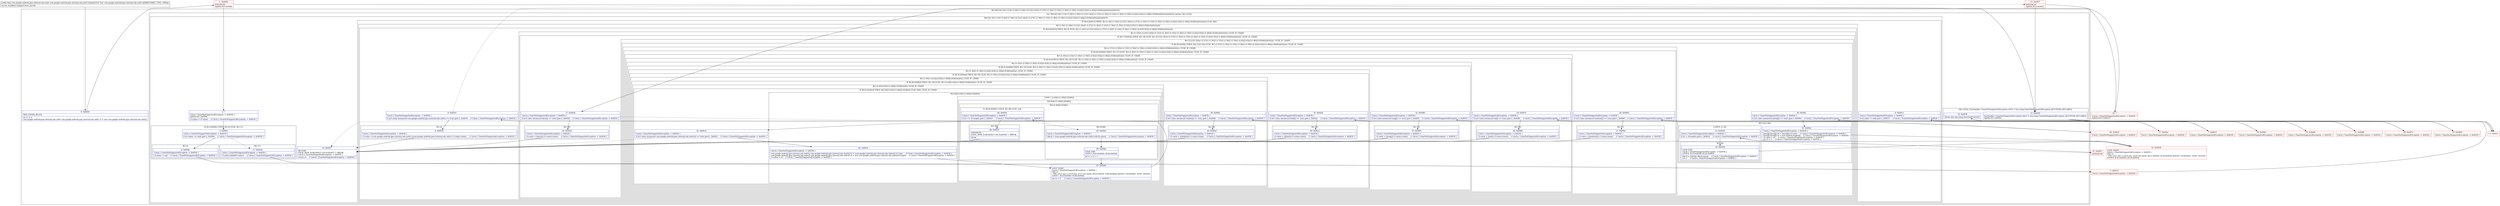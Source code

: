 digraph "CFG forcom.google.android.gms.internal.ads.zzdrt.zzbam()Lcom\/google\/android\/gms\/internal\/ads\/zzdrt;" {
subgraph cluster_Region_1088379637 {
label = "R(2:0|(4:2|(1:4)(1:11)|(1:(1:9)(1:(1:18)(1:(2:21|(1:24))(1:(1:27)(1:(1:30)(1:(1:33)(1:(1:36)(1:(1:39)(1:(2:42|(2:43|(2:(1:48)|(2:45|46))))(0))))))))))(0)|10))";
node [shape=record,color=blue];
Node_0 [shape=record,label="{0\:\ 0x0000|MTH_ENTER_BLOCK\l|int r1 = 0\lcom.google.android.gms.internal.ads.zzdrt com.google.android.gms.internal.ads.zzdrt r3 = new com.google.android.gms.internal.ads.zzdrt()\l}"];
subgraph cluster_TryCatchRegion_1709857562 {
label = "Try: R(4:2|(1:4)(1:11)|(1:(1:9)(1:(1:18)(1:(2:21|(1:24))(1:(1:27)(1:(1:30)(1:(1:33)(1:(1:36)(1:(1:39)(1:(2:42|(2:43|(2:(1:48)|(2:45|46))))(0))))))))))(0)|10) catches: R(2:12|14)";
node [shape=record,color=blue];
subgraph cluster_Region_1621325450 {
label = "R(4:2|(1:4)(1:11)|(1:(1:9)(1:(1:18)(1:(2:21|(1:24))(1:(1:27)(1:(1:30)(1:(1:33)(1:(1:36)(1:(1:39)(1:(2:42|(2:43|(2:(1:48)|(2:45|46))))(0))))))))))(0)|10)";
node [shape=record,color=blue];
Node_2 [shape=record,label="{2\:\ ?|Catch:\{ CloneNotSupportedException \-\> 0x0030 \}\lSplitter:B:1:0x0006\l|r3.zzhnu = r5.zzhnu     \/\/ Catch:\{ CloneNotSupportedException \-\> 0x0030 \}\l}"];
subgraph cluster_IfRegion_148975032 {
label = "IF [B:3:0x000c] THEN: R(1:4) ELSE: R(1:11)";
node [shape=record,color=blue];
Node_3 [shape=record,label="{3\:\ 0x000c|Catch:\{ CloneNotSupportedException \-\> 0x0030 \}\l|if (r5.zzhnv == null) goto L_0x000e     \/\/ Catch:\{ CloneNotSupportedException \-\> 0x0030 \}\l}"];
subgraph cluster_Region_1511096473 {
label = "R(1:4)";
node [shape=record,color=blue];
Node_4 [shape=record,label="{4\:\ 0x000e|Catch:\{ CloneNotSupportedException \-\> 0x0030 \}\l|r3.zzhnv = null     \/\/ Catch:\{ CloneNotSupportedException \-\> 0x0030 \}\l}"];
}
subgraph cluster_Region_1356707461 {
label = "R(1:11)";
node [shape=record,color=blue];
Node_11 [shape=record,label="{11\:\ 0x0028|Catch:\{ CloneNotSupportedException \-\> 0x0030 \}\l|r3.zzhnv.addAll(r5.zzhnv)     \/\/ Catch:\{ CloneNotSupportedException \-\> 0x0030 \}\l}"];
}
}
subgraph cluster_IfRegion_1179450819 {
label = "IF [B:6:0x0013] THEN: R(1:(1:9)(1:(1:18)(1:(2:21|(1:24))(1:(1:27)(1:(1:30)(1:(1:33)(1:(1:36)(1:(1:39)(1:(2:42|(2:43|(2:(1:48)|(2:45|46))))(0)))))))))) ELSE: R(0)";
node [shape=record,color=blue];
Node_6 [shape=record,label="{6\:\ 0x0013|Catch:\{ CloneNotSupportedException \-\> 0x0030 \}\l|if (r5.value != null) goto L_0x0015     \/\/ Catch:\{ CloneNotSupportedException \-\> 0x0030 \}\l}"];
subgraph cluster_Region_486907581 {
label = "R(1:(1:9)(1:(1:18)(1:(2:21|(1:24))(1:(1:27)(1:(1:30)(1:(1:33)(1:(1:36)(1:(1:39)(1:(2:42|(2:43|(2:(1:48)|(2:45|46))))(0))))))))))";
node [shape=record,color=blue];
subgraph cluster_IfRegion_713041036 {
label = "IF [B:8:0x0019] THEN: R(1:9) ELSE: R(1:(1:18)(1:(2:21|(1:24))(1:(1:27)(1:(1:30)(1:(1:33)(1:(1:36)(1:(1:39)(1:(2:42|(2:43|(2:(1:48)|(2:45|46))))(0)))))))))";
node [shape=record,color=blue];
Node_8 [shape=record,label="{8\:\ 0x0019|Catch:\{ CloneNotSupportedException \-\> 0x0030 \}\l|if ((r5.value instanceof com.google.android.gms.internal.ads.zzdrv) == true) goto L_0x001b     \/\/ Catch:\{ CloneNotSupportedException \-\> 0x0030 \}\l}"];
subgraph cluster_Region_1629544423 {
label = "R(1:9)";
node [shape=record,color=blue];
Node_9 [shape=record,label="{9\:\ 0x001b|Catch:\{ CloneNotSupportedException \-\> 0x0030 \}\l|r3.value = (com.google.android.gms.internal.ads.zzdrv) ((com.google.android.gms.internal.ads.zzdrv) r5.value).clone()     \/\/ Catch:\{ CloneNotSupportedException \-\> 0x0030 \}\l}"];
}
subgraph cluster_Region_730681481 {
label = "R(1:(1:18)(1:(2:21|(1:24))(1:(1:27)(1:(1:30)(1:(1:33)(1:(1:36)(1:(1:39)(1:(2:42|(2:43|(2:(1:48)|(2:45|46))))(0))))))))) | ELSE_IF_CHAIN\l";
node [shape=record,color=blue];
subgraph cluster_IfRegion_168694494 {
label = "IF [B:17:0x003b] THEN: R(1:18) ELSE: R(1:(2:21|(1:24))(1:(1:27)(1:(1:30)(1:(1:33)(1:(1:36)(1:(1:39)(1:(2:42|(2:43|(2:(1:48)|(2:45|46))))(0)))))))) | ELSE_IF_CHAIN\l";
node [shape=record,color=blue];
Node_17 [shape=record,label="{17\:\ 0x003b|Catch:\{ CloneNotSupportedException \-\> 0x0030 \}\l|if ((r5.value instanceof byte[]) == true) goto L_0x003d     \/\/ Catch:\{ CloneNotSupportedException \-\> 0x0030 \}\l}"];
subgraph cluster_Region_441250415 {
label = "R(1:18)";
node [shape=record,color=blue];
Node_18 [shape=record,label="{18\:\ 0x003d|Catch:\{ CloneNotSupportedException \-\> 0x0030 \}\l|r3.value = ((byte[]) r5.value).clone()     \/\/ Catch:\{ CloneNotSupportedException \-\> 0x0030 \}\l}"];
}
subgraph cluster_Region_1003459924 {
label = "R(1:(2:21|(1:24))(1:(1:27)(1:(1:30)(1:(1:33)(1:(1:36)(1:(1:39)(1:(2:42|(2:43|(2:(1:48)|(2:45|46))))(0)))))))) | ELSE_IF_CHAIN\l";
node [shape=record,color=blue];
subgraph cluster_IfRegion_281047781 {
label = "IF [B:20:0x004c] THEN: R(2:21|(1:24)) ELSE: R(1:(1:27)(1:(1:30)(1:(1:33)(1:(1:36)(1:(1:39)(1:(2:42|(2:43|(2:(1:48)|(2:45|46))))(0))))))) | ELSE_IF_CHAIN\l";
node [shape=record,color=blue];
Node_20 [shape=record,label="{20\:\ 0x004c|Catch:\{ CloneNotSupportedException \-\> 0x0030 \}\l|if ((r5.value instanceof byte[][]) == true) goto L_0x004e     \/\/ Catch:\{ CloneNotSupportedException \-\> 0x0030 \}\l}"];
subgraph cluster_Region_1276099831 {
label = "R(2:21|(1:24))";
node [shape=record,color=blue];
Node_21 [shape=record,label="{21\:\ 0x004e|Catch:\{ CloneNotSupportedException \-\> 0x0030 \}\l|byte[][] byte[][] r0 = (byte[][]) r5.value     \/\/ Catch:\{ CloneNotSupportedException \-\> 0x0030 \}\lbyte[][] byte[][] r4 = new byte[r0.length][]     \/\/ Catch:\{ CloneNotSupportedException \-\> 0x0030 \}\lr3.value = r4     \/\/ Catch:\{ CloneNotSupportedException \-\> 0x0030 \}\lint r2 = 0     \/\/ Catch:\{ CloneNotSupportedException \-\> 0x0030 \}\l}"];
subgraph cluster_LoopRegion_43794488 {
label = "LOOP:0: (1:24)";
node [shape=record,color=blue];
Node_23 [shape=record,label="{23\:\ 0x0059|Catch:\{ CloneNotSupportedException \-\> 0x0030 \}\l|if (r2 \< r0.length) goto L_0x005b     \/\/ Catch:\{ CloneNotSupportedException \-\> 0x0030 \}\l}"];
subgraph cluster_Region_714133408 {
label = "R(1:24)";
node [shape=record,color=blue];
Node_24 [shape=record,label="{24\:\ 0x005b|LOOP_END\lCatch:\{ CloneNotSupportedException \-\> 0x0030 \}\lLOOP:0: B:22:0x0058\-\>B:24:0x005b\l|r4[r2] = (byte[]) r0[r2].clone()     \/\/ Catch:\{ CloneNotSupportedException \-\> 0x0030 \}\lr2++     \/\/ Catch:\{ CloneNotSupportedException \-\> 0x0030 \}\l}"];
}
}
}
subgraph cluster_Region_1367896428 {
label = "R(1:(1:27)(1:(1:30)(1:(1:33)(1:(1:36)(1:(1:39)(1:(2:42|(2:43|(2:(1:48)|(2:45|46))))(0))))))) | ELSE_IF_CHAIN\l";
node [shape=record,color=blue];
subgraph cluster_IfRegion_728371553 {
label = "IF [B:26:0x006d] THEN: R(1:27) ELSE: R(1:(1:30)(1:(1:33)(1:(1:36)(1:(1:39)(1:(2:42|(2:43|(2:(1:48)|(2:45|46))))(0)))))) | ELSE_IF_CHAIN\l";
node [shape=record,color=blue];
Node_26 [shape=record,label="{26\:\ 0x006d|Catch:\{ CloneNotSupportedException \-\> 0x0030 \}\l|if ((r5.value instanceof boolean[]) == true) goto L_0x006f     \/\/ Catch:\{ CloneNotSupportedException \-\> 0x0030 \}\l}"];
subgraph cluster_Region_1901810285 {
label = "R(1:27)";
node [shape=record,color=blue];
Node_27 [shape=record,label="{27\:\ 0x006f|Catch:\{ CloneNotSupportedException \-\> 0x0030 \}\l|r3.value = ((boolean[]) r5.value).clone()     \/\/ Catch:\{ CloneNotSupportedException \-\> 0x0030 \}\l}"];
}
subgraph cluster_Region_1816679533 {
label = "R(1:(1:30)(1:(1:33)(1:(1:36)(1:(1:39)(1:(2:42|(2:43|(2:(1:48)|(2:45|46))))(0)))))) | ELSE_IF_CHAIN\l";
node [shape=record,color=blue];
subgraph cluster_IfRegion_2139898971 {
label = "IF [B:29:0x007e] THEN: R(1:30) ELSE: R(1:(1:33)(1:(1:36)(1:(1:39)(1:(2:42|(2:43|(2:(1:48)|(2:45|46))))(0))))) | ELSE_IF_CHAIN\l";
node [shape=record,color=blue];
Node_29 [shape=record,label="{29\:\ 0x007e|Catch:\{ CloneNotSupportedException \-\> 0x0030 \}\l|if ((r5.value instanceof int[]) == true) goto L_0x0080     \/\/ Catch:\{ CloneNotSupportedException \-\> 0x0030 \}\l}"];
subgraph cluster_Region_375616582 {
label = "R(1:30)";
node [shape=record,color=blue];
Node_30 [shape=record,label="{30\:\ 0x0080|Catch:\{ CloneNotSupportedException \-\> 0x0030 \}\l|r3.value = ((int[]) r5.value).clone()     \/\/ Catch:\{ CloneNotSupportedException \-\> 0x0030 \}\l}"];
}
subgraph cluster_Region_1830640087 {
label = "R(1:(1:33)(1:(1:36)(1:(1:39)(1:(2:42|(2:43|(2:(1:48)|(2:45|46))))(0))))) | ELSE_IF_CHAIN\l";
node [shape=record,color=blue];
subgraph cluster_IfRegion_369605644 {
label = "IF [B:32:0x008f] THEN: R(1:33) ELSE: R(1:(1:36)(1:(1:39)(1:(2:42|(2:43|(2:(1:48)|(2:45|46))))(0)))) | ELSE_IF_CHAIN\l";
node [shape=record,color=blue];
Node_32 [shape=record,label="{32\:\ 0x008f|Catch:\{ CloneNotSupportedException \-\> 0x0030 \}\l|if ((r5.value instanceof long[]) == true) goto L_0x0091     \/\/ Catch:\{ CloneNotSupportedException \-\> 0x0030 \}\l}"];
subgraph cluster_Region_1799431023 {
label = "R(1:33)";
node [shape=record,color=blue];
Node_33 [shape=record,label="{33\:\ 0x0091|Catch:\{ CloneNotSupportedException \-\> 0x0030 \}\l|r3.value = ((long[]) r5.value).clone()     \/\/ Catch:\{ CloneNotSupportedException \-\> 0x0030 \}\l}"];
}
subgraph cluster_Region_943876509 {
label = "R(1:(1:36)(1:(1:39)(1:(2:42|(2:43|(2:(1:48)|(2:45|46))))(0)))) | ELSE_IF_CHAIN\l";
node [shape=record,color=blue];
subgraph cluster_IfRegion_636570706 {
label = "IF [B:35:0x00a0] THEN: R(1:36) ELSE: R(1:(1:39)(1:(2:42|(2:43|(2:(1:48)|(2:45|46))))(0))) | ELSE_IF_CHAIN\l";
node [shape=record,color=blue];
Node_35 [shape=record,label="{35\:\ 0x00a0|Catch:\{ CloneNotSupportedException \-\> 0x0030 \}\l|if ((r5.value instanceof float[]) == true) goto L_0x00a2     \/\/ Catch:\{ CloneNotSupportedException \-\> 0x0030 \}\l}"];
subgraph cluster_Region_1511576308 {
label = "R(1:36)";
node [shape=record,color=blue];
Node_36 [shape=record,label="{36\:\ 0x00a2|Catch:\{ CloneNotSupportedException \-\> 0x0030 \}\l|r3.value = ((float[]) r5.value).clone()     \/\/ Catch:\{ CloneNotSupportedException \-\> 0x0030 \}\l}"];
}
subgraph cluster_Region_572877530 {
label = "R(1:(1:39)(1:(2:42|(2:43|(2:(1:48)|(2:45|46))))(0))) | ELSE_IF_CHAIN\l";
node [shape=record,color=blue];
subgraph cluster_IfRegion_166282574 {
label = "IF [B:38:0x00b2] THEN: R(1:39) ELSE: R(1:(2:42|(2:43|(2:(1:48)|(2:45|46))))(0)) | ELSE_IF_CHAIN\l";
node [shape=record,color=blue];
Node_38 [shape=record,label="{38\:\ 0x00b2|Catch:\{ CloneNotSupportedException \-\> 0x0030 \}\l|if ((r5.value instanceof double[]) == true) goto L_0x00b4     \/\/ Catch:\{ CloneNotSupportedException \-\> 0x0030 \}\l}"];
subgraph cluster_Region_1912286176 {
label = "R(1:39)";
node [shape=record,color=blue];
Node_39 [shape=record,label="{39\:\ 0x00b4|Catch:\{ CloneNotSupportedException \-\> 0x0030 \}\l|r3.value = ((double[]) r5.value).clone()     \/\/ Catch:\{ CloneNotSupportedException \-\> 0x0030 \}\l}"];
}
subgraph cluster_Region_575462255 {
label = "R(1:(2:42|(2:43|(2:(1:48)|(2:45|46))))(0)) | ELSE_IF_CHAIN\l";
node [shape=record,color=blue];
subgraph cluster_IfRegion_233869480 {
label = "IF [B:41:0x00c4] THEN: R(2:42|(2:43|(2:(1:48)|(2:45|46)))) ELSE: R(0) | ELSE_IF_CHAIN\l";
node [shape=record,color=blue];
Node_41 [shape=record,label="{41\:\ 0x00c4|Catch:\{ CloneNotSupportedException \-\> 0x0030 \}\l|if ((r5.value instanceof com.google.android.gms.internal.ads.zzdrv[]) == true) goto L_0x00c6     \/\/ Catch:\{ CloneNotSupportedException \-\> 0x0030 \}\l}"];
subgraph cluster_Region_2084020445 {
label = "R(2:42|(2:43|(2:(1:48)|(2:45|46))))";
node [shape=record,color=blue];
Node_42 [shape=record,label="{42\:\ 0x00c6|Catch:\{ CloneNotSupportedException \-\> 0x0030 \}\l|com.google.android.gms.internal.ads.zzdrv[] com.google.android.gms.internal.ads.zzdrv[] r0 = (com.google.android.gms.internal.ads.zzdrv[]) r5.value     \/\/ Catch:\{ CloneNotSupportedException \-\> 0x0030 \}\lcom.google.android.gms.internal.ads.zzdrv[] com.google.android.gms.internal.ads.zzdrv[] r4 = new com.google.android.gms.internal.ads.zzdrv[r0.length]     \/\/ Catch:\{ CloneNotSupportedException \-\> 0x0030 \}\lr3.value = r4     \/\/ Catch:\{ CloneNotSupportedException \-\> 0x0030 \}\l}"];
subgraph cluster_LoopRegion_67786870 {
label = "LOOP:1: (2:43|(2:(1:48)|(2:45|46)))";
node [shape=record,color=blue];
subgraph cluster_Region_632459206 {
label = "R(2:43|(2:(1:48)|(2:45|46)))";
node [shape=record,color=blue];
Node_43 [shape=record,label="{43\:\ 0x00d0|LOOP_START\lCatch:\{ CloneNotSupportedException \-\> 0x0030 \}\lPHI: r1 \l  PHI: (r1v2 int) = (r1v0 int), (r1v7 int) binds: [B:42:0x00c6, B:46:0x00dd] A[DONT_GENERATE, DONT_INLINE]\lLOOP:1: B:43:0x00d0\-\>B:46:0x00dd\l|int r2 = r1     \/\/ Catch:\{ CloneNotSupportedException \-\> 0x0030 \}\l}"];
subgraph cluster_Region_1191886476 {
label = "R(2:(1:48)|(2:45|46))";
node [shape=record,color=blue];
subgraph cluster_IfRegion_512732783 {
label = "IF [B:44:0x00d1] THEN: R(1:48) ELSE: null";
node [shape=record,color=blue];
Node_44 [shape=record,label="{44\:\ 0x00d1|Catch:\{ CloneNotSupportedException \-\> 0x0030 \}\l|if (r2 \>= r0.length) goto L_0x0027     \/\/ Catch:\{ CloneNotSupportedException \-\> 0x0030 \}\l}"];
subgraph cluster_Region_64586401 {
label = "R(1:48)";
node [shape=record,color=blue];
Node_48 [shape=record,label="{48\:\ 0x0027|SYNTHETIC\lEDGE_INSN: B:48:0x0027\-\>B:10:0x0027 ?: BREAK  \l|break\l}"];
}
}
subgraph cluster_Region_1356546997 {
label = "R(2:45|46)";
node [shape=record,color=blue];
Node_45 [shape=record,label="{45\:\ 0x00d3|Catch:\{ CloneNotSupportedException \-\> 0x0030 \}\l|r4[r2] = (com.google.android.gms.internal.ads.zzdrv) r0[r2].clone()     \/\/ Catch:\{ CloneNotSupportedException \-\> 0x0030 \}\l}"];
Node_46 [shape=record,label="{46\:\ 0x00dd|LOOP_END\lLOOP:1: B:43:0x00d0\-\>B:46:0x00dd\l|int r1 = r2 + 1\l}"];
}
}
}
}
}
subgraph cluster_Region_170207138 {
label = "R(0)";
node [shape=record,color=blue];
}
}
}
}
}
}
}
}
}
}
}
}
}
}
}
}
}
}
}
subgraph cluster_Region_1547310968 {
label = "R(0)";
node [shape=record,color=blue];
}
}
Node_10 [shape=record,label="{10\:\ 0x0027|RETURN\lEDGE_INSN: B:48:0x0027\-\>B:10:0x0027 ?: BREAK  \lCatch:\{ CloneNotSupportedException \-\> 0x0030 \}\l|return r3     \/\/ Catch:\{ CloneNotSupportedException \-\> 0x0030 \}\l}"];
}
subgraph cluster_Region_1322663085 {
label = "R(2:12|14) | ExcHandler: CloneNotSupportedException (r0v0 'e' java.lang.CloneNotSupportedException A[CUSTOM_DECLARE])\l";
node [shape=record,color=blue];
Node_12 [shape=record,label="{12\:\ 0x0030|ExcHandler: CloneNotSupportedException (r0v0 'e' java.lang.CloneNotSupportedException A[CUSTOM_DECLARE])\lSplitter:B:1:0x0006\l}"];
Node_14 [shape=record,label="{14\:\ 0x0036|throw new java.lang.AssertionError(r0)\l}"];
}
}
}
subgraph cluster_Region_1322663085 {
label = "R(2:12|14) | ExcHandler: CloneNotSupportedException (r0v0 'e' java.lang.CloneNotSupportedException A[CUSTOM_DECLARE])\l";
node [shape=record,color=blue];
Node_12 [shape=record,label="{12\:\ 0x0030|ExcHandler: CloneNotSupportedException (r0v0 'e' java.lang.CloneNotSupportedException A[CUSTOM_DECLARE])\lSplitter:B:1:0x0006\l}"];
Node_14 [shape=record,label="{14\:\ 0x0036|throw new java.lang.AssertionError(r0)\l}"];
}
Node_1 [shape=record,color=red,label="{1\:\ 0x0006|SYNTHETIC\lSplitter:B:1:0x0006\l}"];
Node_5 [shape=record,color=red,label="{5\:\ 0x0011|Catch:\{ CloneNotSupportedException \-\> 0x0030 \}\l}"];
Node_7 [shape=record,color=red,label="{7\:\ 0x0015|Catch:\{ CloneNotSupportedException \-\> 0x0030 \}\l}"];
Node_13 [shape=record,color=red,label="{13\:\ 0x0031}"];
Node_15 [shape=record,color=red,label="{15\:\ 0x0037|SYNTHETIC\lSplitter:B:15:0x0037\l}"];
Node_16 [shape=record,color=red,label="{16\:\ ?|Catch:\{ CloneNotSupportedException \-\> 0x0030 \}\lSplitter:B:15:0x0037\l}"];
Node_19 [shape=record,color=red,label="{19\:\ 0x0048|Catch:\{ CloneNotSupportedException \-\> 0x0030 \}\l}"];
Node_22 [shape=record,color=red,label="{22\:\ 0x0058|LOOP_START\lCatch:\{ CloneNotSupportedException \-\> 0x0030 \}\lPHI: r2 \l  PHI: (r2v5 int) = (r2v4 int), (r2v6 int) binds: [B:21:0x004e, B:24:0x005b] A[DONT_GENERATE, DONT_INLINE]\lLOOP:0: B:22:0x0058\-\>B:24:0x005b\l}"];
Node_25 [shape=record,color=red,label="{25\:\ 0x0069|Catch:\{ CloneNotSupportedException \-\> 0x0030 \}\l}"];
Node_28 [shape=record,color=red,label="{28\:\ 0x007a|Catch:\{ CloneNotSupportedException \-\> 0x0030 \}\l}"];
Node_31 [shape=record,color=red,label="{31\:\ 0x008b|Catch:\{ CloneNotSupportedException \-\> 0x0030 \}\l}"];
Node_34 [shape=record,color=red,label="{34\:\ 0x009c|Catch:\{ CloneNotSupportedException \-\> 0x0030 \}\l}"];
Node_37 [shape=record,color=red,label="{37\:\ 0x00ae|Catch:\{ CloneNotSupportedException \-\> 0x0030 \}\l}"];
Node_40 [shape=record,color=red,label="{40\:\ 0x00c0|Catch:\{ CloneNotSupportedException \-\> 0x0030 \}\l}"];
Node_47 [shape=record,color=red,label="{47\:\ 0x0027|SYNTHETIC\l}"];
MethodNode[shape=record,label="{public final com.google.android.gms.internal.ads.zzdrt com.google.android.gms.internal.ads.zzdrt.zzbam((r5v0 'this' com.google.android.gms.internal.ads.zzdrt A[IMMUTABLE_TYPE, THIS]))  | access modifiers changed from: private\l}"];
MethodNode -> Node_0;
Node_0 -> Node_1;
Node_2 -> Node_3;
Node_3 -> Node_4;
Node_3 -> Node_11[style=dashed];
Node_4 -> Node_5;
Node_11 -> Node_5;
Node_6 -> Node_7;
Node_6 -> Node_10[style=dashed];
Node_8 -> Node_9;
Node_8 -> Node_15[style=dashed];
Node_9 -> Node_10;
Node_17 -> Node_18;
Node_17 -> Node_19[style=dashed];
Node_18 -> Node_10;
Node_20 -> Node_21;
Node_20 -> Node_25[style=dashed];
Node_21 -> Node_22;
Node_23 -> Node_24;
Node_23 -> Node_47[style=dashed];
Node_24 -> Node_22;
Node_26 -> Node_27;
Node_26 -> Node_28[style=dashed];
Node_27 -> Node_10;
Node_29 -> Node_30;
Node_29 -> Node_31[style=dashed];
Node_30 -> Node_10;
Node_32 -> Node_33;
Node_32 -> Node_34[style=dashed];
Node_33 -> Node_10;
Node_35 -> Node_36;
Node_35 -> Node_37[style=dashed];
Node_36 -> Node_10;
Node_38 -> Node_39;
Node_38 -> Node_40[style=dashed];
Node_39 -> Node_10;
Node_41 -> Node_10[style=dashed];
Node_41 -> Node_42;
Node_42 -> Node_43;
Node_43 -> Node_44;
Node_44 -> Node_45[style=dashed];
Node_44 -> Node_48;
Node_48 -> Node_10;
Node_45 -> Node_46;
Node_46 -> Node_43;
Node_12 -> Node_13;
Node_12 -> Node_13;
Node_1 -> Node_2;
Node_1 -> Node_12;
Node_5 -> Node_6;
Node_7 -> Node_8;
Node_13 -> Node_14;
Node_15 -> Node_16;
Node_15 -> Node_12;
Node_16 -> Node_17;
Node_19 -> Node_20;
Node_22 -> Node_23;
Node_25 -> Node_26;
Node_28 -> Node_29;
Node_31 -> Node_32;
Node_34 -> Node_35;
Node_37 -> Node_38;
Node_40 -> Node_41;
Node_47 -> Node_10;
}

